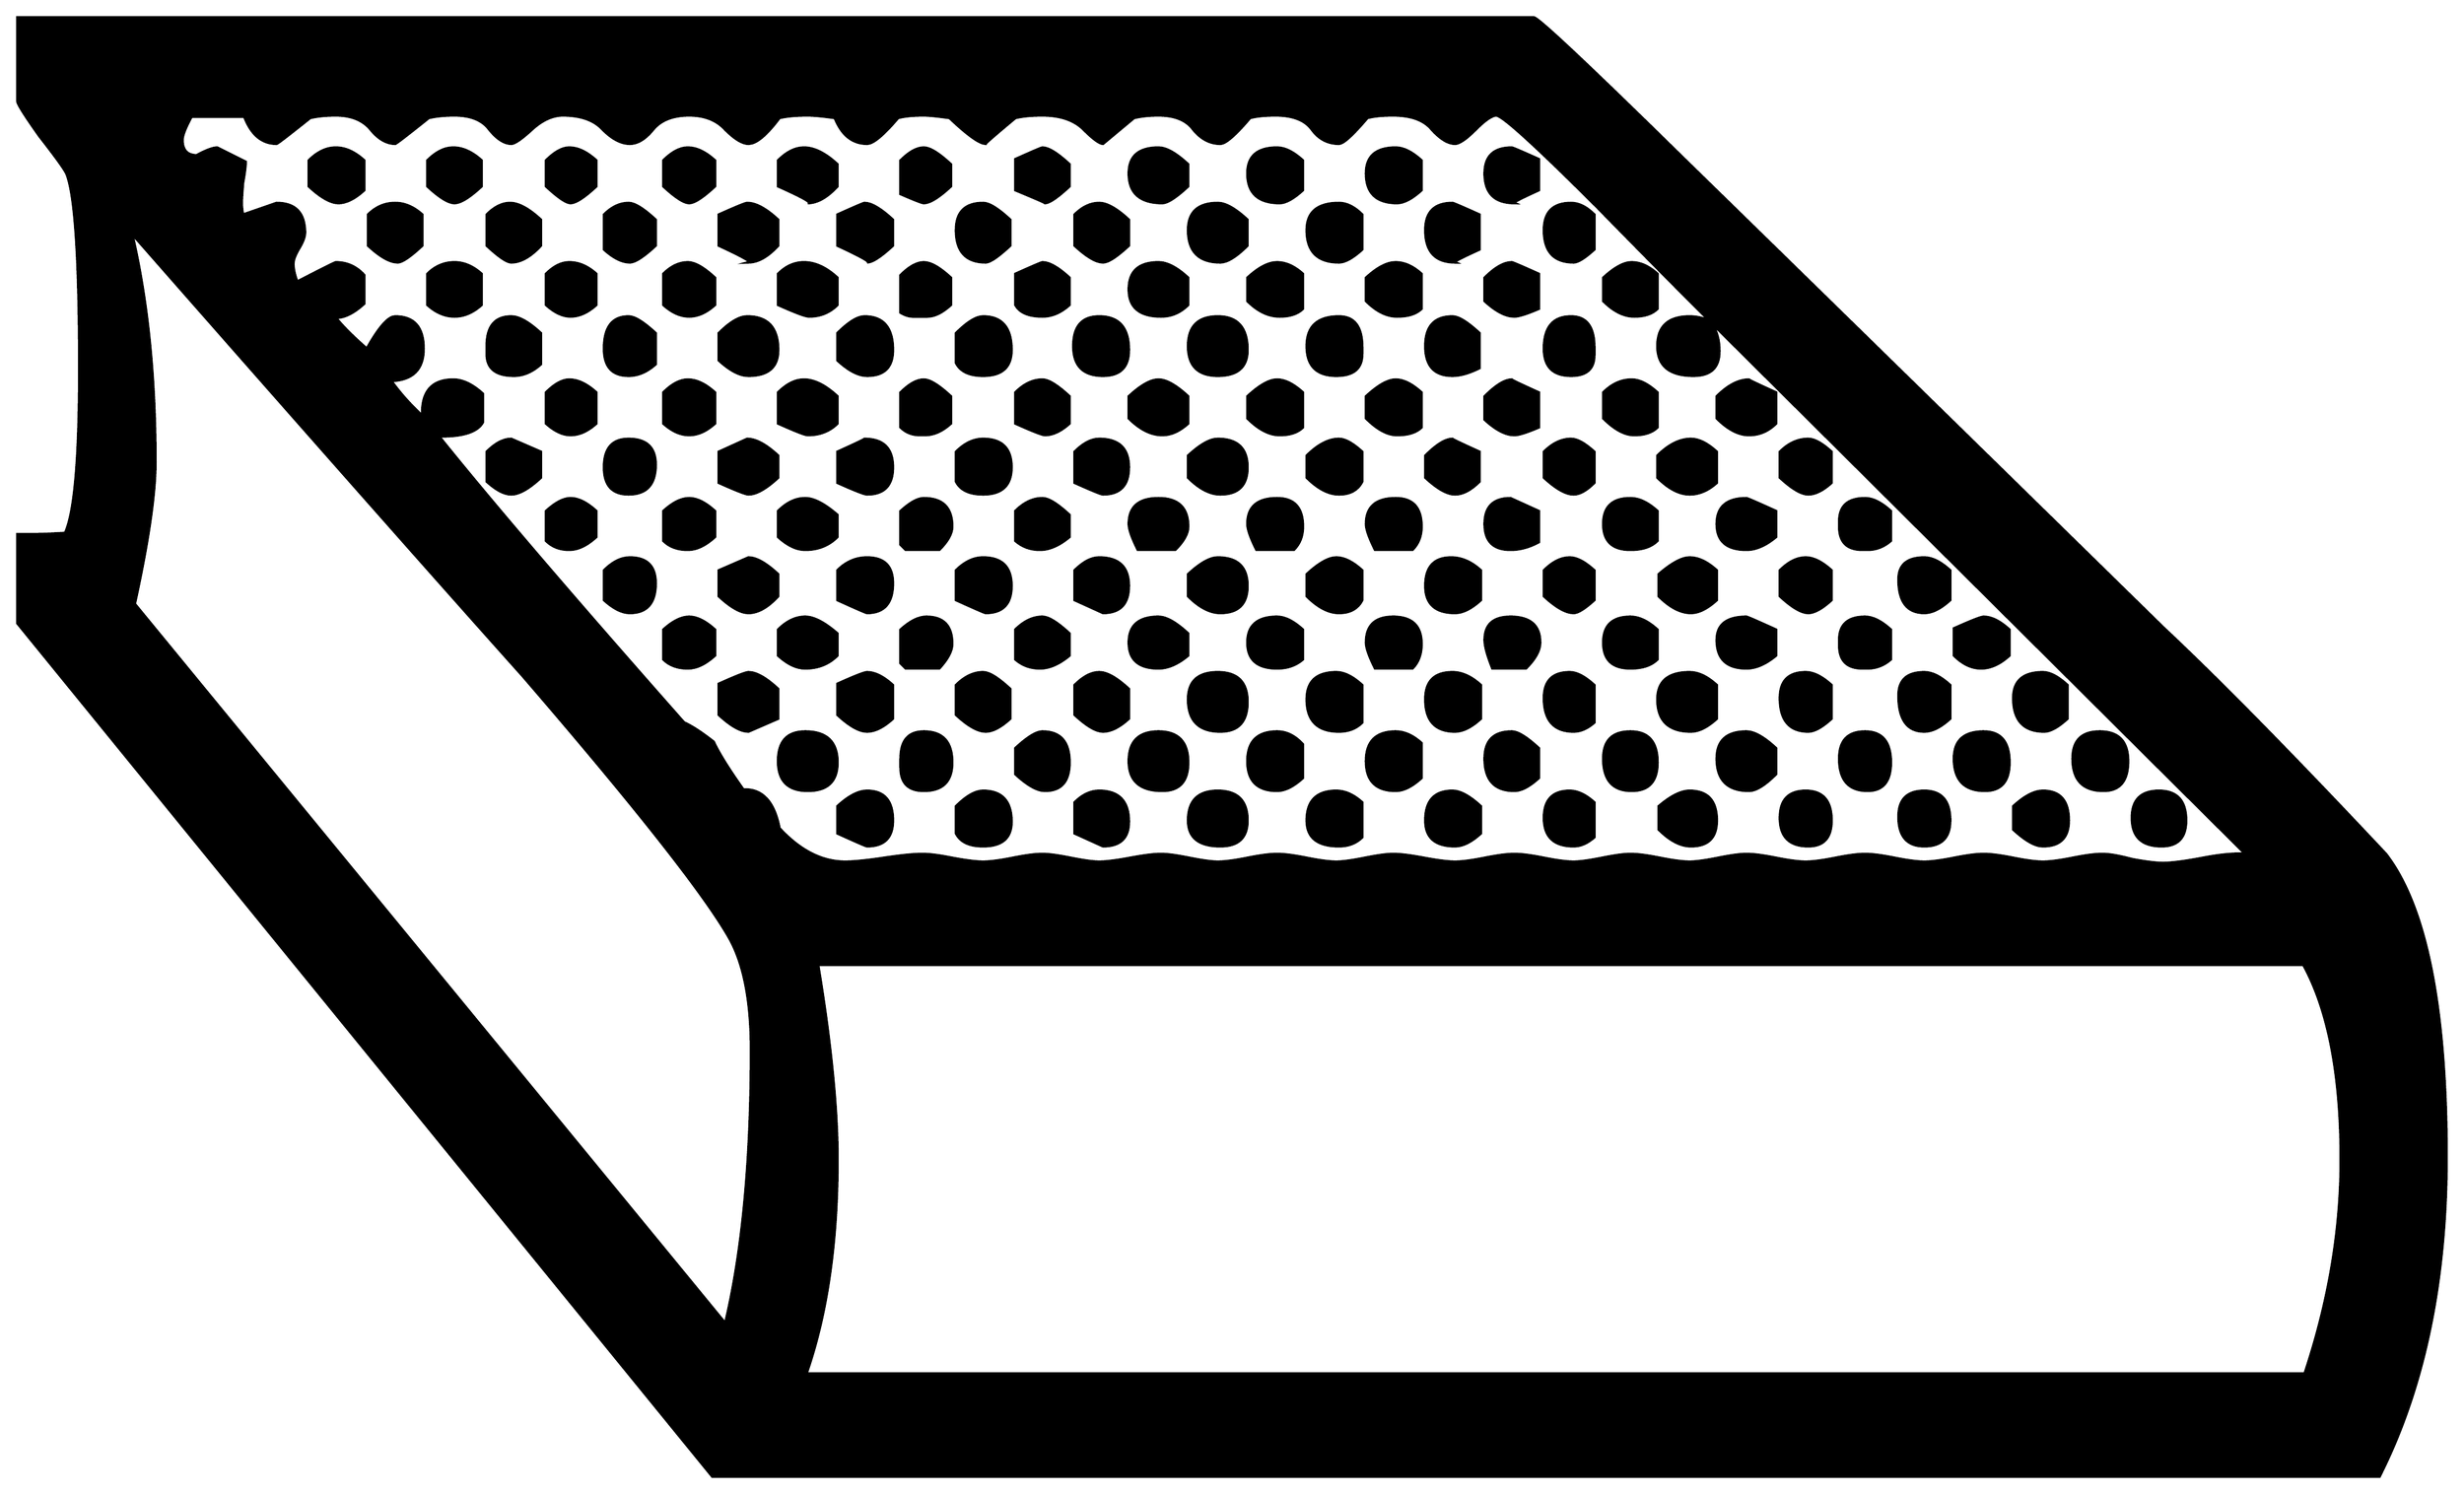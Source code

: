 


\begin{tikzpicture}[y=0.80pt, x=0.80pt, yscale=-1.0, xscale=1.0, inner sep=0pt, outer sep=0pt]
\begin{scope}[shift={(100.0,1854.0)},nonzero rule]
  \path[draw=.,fill=.,line width=1.600pt] (1966.0,-412.0) ..
    controls (1966.0,-315.333) and (1948.667,-232.667) ..
    (1914.0,-164.0) -- (621.0,-164.0) -- (82.0,-826.0) --
    (82.0,-895.0) -- (90.0,-895.0) .. controls (98.0,-895.0) and
    (107.667,-895.333) .. (119.0,-896.0) .. controls (126.333,-912.0)
    and (130.0,-954.333) .. (130.0,-1023.0) .. controls
    (130.0,-1108.333) and (126.667,-1159.0) .. (120.0,-1175.0) ..
    controls (118.0,-1179.0) and (111.0,-1188.667) ..
    (99.0,-1204.0) .. controls (87.667,-1220.0) and (82.0,-1229.0)
    .. (82.0,-1231.0) -- (82.0,-1296.0) -- (1258.0,-1296.0) ..
    controls (1261.333,-1296.0) and (1300.333,-1259.333) ..
    (1375.0,-1186.0) .. controls (1457.667,-1105.333) and
    (1581.333,-984.333) .. (1746.0,-823.0) .. controls
    (1789.333,-782.333) and (1847.0,-723.667) .. (1919.0,-647.0) ..
    controls (1950.333,-606.333) and (1966.0,-528.0) ..
    (1966.0,-412.0) -- cycle(1810.0,-647.0) -- (1395.0,-1060.0)
    .. controls (1399.667,-1054.0) and (1402.0,-1046.333) ..
    (1402.0,-1037.0) .. controls (1402.0,-1024.333) and
    (1395.333,-1018.0) .. (1382.0,-1018.0) .. controls
    (1363.333,-1018.0) and (1354.0,-1025.667) .. (1354.0,-1041.0) ..
    controls (1354.0,-1056.333) and (1362.333,-1064.0) ..
    (1379.0,-1064.0) .. controls (1383.667,-1064.0) and
    (1388.667,-1063.0) .. (1394.0,-1061.0) .. controls
    (1365.333,-1089.667) and (1336.667,-1118.667) .. (1308.0,-1148.0) ..
    controls (1260.0,-1196.0) and (1233.667,-1220.0) ..
    (1229.0,-1220.0) .. controls (1225.667,-1220.0) and
    (1220.333,-1216.333) .. (1213.0,-1209.0) .. controls
    (1205.667,-1201.667) and (1200.333,-1198.0) .. (1197.0,-1198.0) ..
    controls (1191.667,-1198.0) and (1185.667,-1201.667) ..
    (1179.0,-1209.0) .. controls (1173.0,-1216.333) and
    (1163.0,-1220.0) .. (1149.0,-1220.0) .. controls
    (1140.333,-1220.0) and (1133.667,-1219.333) .. (1129.0,-1218.0) ..
    controls (1117.667,-1204.667) and (1110.333,-1198.0) ..
    (1107.0,-1198.0) .. controls (1098.333,-1198.0) and
    (1091.333,-1201.667) .. (1086.0,-1209.0) .. controls
    (1080.667,-1216.333) and (1071.333,-1220.0) .. (1058.0,-1220.0) ..
    controls (1049.333,-1220.0) and (1042.667,-1219.333) ..
    (1038.0,-1218.0) .. controls (1026.667,-1204.667) and
    (1019.0,-1198.0) .. (1015.0,-1198.0) .. controls
    (1007.0,-1198.0) and (1000.0,-1201.667) .. (994.0,-1209.0) ..
    controls (988.667,-1216.333) and (979.667,-1220.0) ..
    (967.0,-1220.0) .. controls (959.667,-1220.0) and
    (953.333,-1219.333) .. (948.0,-1218.0) .. controls
    (932.0,-1204.667) and (924.0,-1198.0) .. (924.0,-1198.0) ..
    controls (921.333,-1198.0) and (916.333,-1201.667) ..
    (909.0,-1209.0) .. controls (901.667,-1216.333) and
    (891.0,-1220.0) .. (877.0,-1220.0) .. controls
    (868.333,-1220.0) and (861.333,-1219.333) .. (856.0,-1218.0) ..
    controls (840.0,-1204.667) and (832.333,-1198.0) ..
    (833.0,-1198.0) .. controls (828.333,-1198.0) and
    (819.0,-1204.667) .. (805.0,-1218.0) .. controls
    (795.667,-1219.333) and (789.0,-1220.0) .. (785.0,-1220.0) ..
    controls (776.333,-1220.0) and (769.667,-1219.333) ..
    (765.0,-1218.0) .. controls (753.667,-1204.667) and
    (745.667,-1198.0) .. (741.0,-1198.0) .. controls
    (729.667,-1198.0) and (721.333,-1204.667) .. (716.0,-1218.0) ..
    controls (706.667,-1219.333) and (699.667,-1220.0) ..
    (695.0,-1220.0) .. controls (685.667,-1220.0) and
    (678.333,-1219.333) .. (673.0,-1218.0) .. controls
    (663.0,-1204.667) and (655.0,-1198.0) .. (649.0,-1198.0) ..
    controls (644.333,-1198.0) and (638.333,-1201.667) ..
    (631.0,-1209.0) .. controls (624.333,-1216.333) and
    (615.0,-1220.0) .. (603.0,-1220.0) .. controls
    (590.333,-1220.0) and (581.0,-1216.333) .. (575.0,-1209.0) ..
    controls (569.0,-1201.667) and (563.0,-1198.0) ..
    (557.0,-1198.0) .. controls (550.333,-1198.0) and
    (543.333,-1201.667) .. (536.0,-1209.0) .. controls
    (529.333,-1216.333) and (519.0,-1220.0) .. (505.0,-1220.0) ..
    controls (497.0,-1220.0) and (489.0,-1216.333) ..
    (481.0,-1209.0) .. controls (473.0,-1201.667) and
    (467.667,-1198.0) .. (465.0,-1198.0) .. controls
    (459.667,-1198.0) and (454.0,-1201.667) .. (448.0,-1209.0) ..
    controls (442.667,-1216.333) and (433.667,-1220.0) ..
    (421.0,-1220.0) .. controls (413.0,-1220.0) and
    (406.333,-1219.333) .. (401.0,-1218.0) .. controls
    (384.333,-1204.667) and (375.667,-1198.0) .. (375.0,-1198.0) ..
    controls (368.333,-1198.0) and (362.0,-1201.667) ..
    (356.0,-1209.0) .. controls (350.0,-1216.333) and
    (341.0,-1220.0) .. (329.0,-1220.0) .. controls
    (321.0,-1220.0) and (314.333,-1219.333) .. (309.0,-1218.0) ..
    controls (292.333,-1204.667) and (283.667,-1198.0) ..
    (283.0,-1198.0) .. controls (271.667,-1198.0) and
    (263.333,-1205.0) .. (258.0,-1219.0) -- (217.0,-1219.0) ..
    controls (212.333,-1210.333) and (210.0,-1204.333) ..
    (210.0,-1201.0) .. controls (210.0,-1193.0) and
    (213.667,-1189.0) .. (221.0,-1189.0) .. controls
    (228.333,-1193.0) and (233.667,-1195.0) .. (237.0,-1195.0) ..
    controls (237.0,-1195.0) and (244.333,-1191.333) ..
    (259.0,-1184.0) .. controls (259.0,-1180.667) and
    (258.333,-1175.333) .. (257.0,-1168.0) .. controls
    (256.333,-1160.667) and (256.0,-1155.333) .. (256.0,-1152.0) ..
    controls (256.0,-1148.667) and (256.333,-1145.667) ..
    (257.0,-1143.0) .. controls (274.333,-1149.0) and
    (283.0,-1152.0) .. (283.0,-1152.0) .. controls
    (297.667,-1152.0) and (305.0,-1144.333) .. (305.0,-1129.0) ..
    controls (305.0,-1125.667) and (303.333,-1121.333) ..
    (300.0,-1116.0) .. controls (297.333,-1111.333) and
    (296.0,-1107.667) .. (296.0,-1105.0) .. controls
    (296.0,-1101.0) and (297.0,-1096.333) .. (299.0,-1091.0) ..
    controls (318.333,-1101.0) and (328.333,-1106.0) ..
    (329.0,-1106.0) .. controls (337.667,-1106.0) and
    (345.0,-1102.667) .. (351.0,-1096.0) -- (351.0,-1074.0) ..
    controls (343.0,-1066.667) and (335.667,-1063.0) ..
    (329.0,-1063.0) .. controls (334.333,-1056.333) and
    (342.333,-1048.333) .. (353.0,-1039.0) .. controls
    (362.333,-1055.667) and (369.667,-1064.0) .. (375.0,-1064.0) ..
    controls (389.667,-1064.0) and (397.0,-1055.667) ..
    (397.0,-1039.0) .. controls (397.0,-1023.0) and
    (388.667,-1014.667) .. (372.0,-1014.0) .. controls
    (378.667,-1004.667) and (386.667,-995.667) .. (396.0,-987.0) ..
    controls (395.333,-1005.667) and (403.333,-1015.0) ..
    (420.0,-1015.0) .. controls (427.333,-1015.0) and
    (435.0,-1011.333) .. (443.0,-1004.0) -- (443.0,-982.0) ..
    controls (439.0,-974.667) and (428.333,-971.0) .. (411.0,-971.0)
    -- (409.0,-971.0) .. controls (449.667,-920.333) and
    (513.0,-846.333) .. (599.0,-749.0) .. controls (605.0,-746.333)
    and (612.667,-741.333) .. (622.0,-734.0) .. controls
    (626.0,-725.333) and (633.667,-713.0) .. (645.0,-697.0) ..
    controls (659.667,-697.667) and (669.0,-687.667) .. (673.0,-667.0)
    .. controls (689.0,-649.667) and (706.0,-641.0) ..
    (724.0,-641.0) .. controls (730.667,-641.0) and (740.667,-642.0)
    .. (754.0,-644.0) .. controls (767.333,-646.0) and
    (777.333,-647.0) .. (784.0,-647.0) .. controls (789.333,-647.0)
    and (797.0,-646.0) .. (807.0,-644.0) .. controls
    (817.667,-642.0) and (825.667,-641.0) .. (831.0,-641.0) ..
    controls (836.333,-641.0) and (844.0,-642.0) .. (854.0,-644.0)
    .. controls (864.0,-646.0) and (871.667,-647.0) ..
    (877.0,-647.0) .. controls (881.667,-647.0) and (889.0,-646.0)
    .. (899.0,-644.0) .. controls (909.0,-642.0) and
    (916.333,-641.0) .. (921.0,-641.0) .. controls (926.333,-641.0)
    and (934.333,-642.0) .. (945.0,-644.0) .. controls
    (955.667,-646.0) and (963.667,-647.0) .. (969.0,-647.0) ..
    controls (973.667,-647.0) and (981.0,-646.0) .. (991.0,-644.0)
    .. controls (1001.0,-642.0) and (1008.333,-641.0) ..
    (1013.0,-641.0) .. controls (1018.333,-641.0) and
    (1026.0,-642.0) .. (1036.0,-644.0) .. controls
    (1046.0,-646.0) and (1053.667,-647.0) .. (1059.0,-647.0) ..
    controls (1064.333,-647.0) and (1072.0,-646.0) ..
    (1082.0,-644.0) .. controls (1092.0,-642.0) and
    (1099.667,-641.0) .. (1105.0,-641.0) .. controls
    (1109.667,-641.0) and (1117.0,-642.0) .. (1127.0,-644.0) ..
    controls (1137.0,-646.0) and (1144.333,-647.0) ..
    (1149.0,-647.0) .. controls (1154.333,-647.0) and
    (1162.333,-646.0) .. (1173.0,-644.0) .. controls
    (1183.667,-642.0) and (1191.667,-641.0) .. (1197.0,-641.0) ..
    controls (1202.333,-641.0) and (1210.0,-642.0) ..
    (1220.0,-644.0) .. controls (1230.0,-646.0) and
    (1237.667,-647.0) .. (1243.0,-647.0) .. controls
    (1248.333,-647.0) and (1256.0,-646.0) .. (1266.0,-644.0) ..
    controls (1276.0,-642.0) and (1283.667,-641.0) ..
    (1289.0,-641.0) .. controls (1293.667,-641.0) and
    (1301.0,-642.0) .. (1311.0,-644.0) .. controls
    (1321.0,-646.0) and (1328.333,-647.0) .. (1333.0,-647.0) ..
    controls (1338.333,-647.0) and (1346.0,-646.0) ..
    (1356.0,-644.0) .. controls (1366.0,-642.0) and
    (1373.667,-641.0) .. (1379.0,-641.0) .. controls
    (1383.667,-641.0) and (1391.0,-642.0) .. (1401.0,-644.0) ..
    controls (1411.0,-646.0) and (1418.333,-647.0) ..
    (1423.0,-647.0) .. controls (1428.333,-647.0) and
    (1436.0,-646.0) .. (1446.0,-644.0) .. controls
    (1456.0,-642.0) and (1463.667,-641.0) .. (1469.0,-641.0) ..
    controls (1474.333,-641.0) and (1482.0,-642.0) ..
    (1492.0,-644.0) .. controls (1502.0,-646.0) and
    (1509.667,-647.0) .. (1515.0,-647.0) .. controls
    (1520.333,-647.0) and (1528.0,-646.0) .. (1538.0,-644.0) ..
    controls (1548.0,-642.0) and (1555.667,-641.0) ..
    (1561.0,-641.0) .. controls (1566.333,-641.0) and
    (1574.0,-642.0) .. (1584.0,-644.0) .. controls
    (1594.0,-646.0) and (1601.667,-647.0) .. (1607.0,-647.0) ..
    controls (1612.333,-647.0) and (1620.0,-646.0) ..
    (1630.0,-644.0) .. controls (1640.0,-642.0) and
    (1647.667,-641.0) .. (1653.0,-641.0) .. controls
    (1658.333,-641.0) and (1666.0,-642.0) .. (1676.0,-644.0) ..
    controls (1686.0,-646.0) and (1693.667,-647.0) ..
    (1699.0,-647.0) .. controls (1704.333,-647.0) and
    (1712.0,-645.667) .. (1722.0,-643.0) .. controls
    (1732.667,-641.0) and (1740.667,-640.0) .. (1746.0,-640.0) ..
    controls (1752.667,-640.0) and (1763.0,-641.333) ..
    (1777.0,-644.0) .. controls (1791.0,-646.667) and
    (1802.0,-647.667) .. (1810.0,-647.0) -- cycle(1884.0,-410.0)
    .. controls (1884.0,-475.333) and (1874.333,-525.667) ..
    (1855.0,-561.0) -- (703.0,-561.0) .. controls (713.0,-500.333)
    and (718.0,-450.0) .. (718.0,-410.0) .. controls
    (718.0,-345.333) and (710.0,-290.0) .. (694.0,-244.0) --
    (1856.0,-244.0) .. controls (1874.667,-300.0) and
    (1884.0,-355.333) .. (1884.0,-410.0) -- cycle(651.0,-495.0) ..
    controls (651.0,-533.0) and (645.333,-562.0) .. (634.0,-582.0)
    .. controls (614.667,-616.0) and (561.333,-683.667) ..
    (474.0,-785.0) .. controls (406.0,-861.0) and (305.0,-975.333)
    .. (171.0,-1128.0) .. controls (183.0,-1076.667) and
    (189.0,-1017.667) .. (189.0,-951.0) .. controls (189.0,-926.333)
    and (183.667,-889.667) .. (173.0,-841.0) -- (631.0,-283.0) ..
    controls (644.333,-339.0) and (651.0,-409.667) .. (651.0,-495.0)
    -- cycle(1354.0,-1070.0) .. controls (1350.0,-1066.0) and
    (1344.0,-1064.0) .. (1336.0,-1064.0) .. controls
    (1328.0,-1064.0) and (1320.0,-1068.0) .. (1312.0,-1076.0) --
    (1312.0,-1094.0) .. controls (1320.667,-1102.0) and
    (1328.0,-1106.0) .. (1334.0,-1106.0) .. controls
    (1340.667,-1106.0) and (1347.333,-1103.0) .. (1354.0,-1097.0) --
    (1354.0,-1070.0) -- cycle(1535.0,-890.0) .. controls
    (1529.667,-885.333) and (1523.667,-883.0) .. (1517.0,-883.0) --
    (1513.0,-883.0) .. controls (1501.0,-883.0) and
    (1495.0,-889.0) .. (1495.0,-901.0) -- (1495.0,-905.0) ..
    controls (1495.0,-917.0) and (1501.667,-923.0) ..
    (1515.0,-923.0) .. controls (1521.0,-923.0) and
    (1527.667,-919.667) .. (1535.0,-913.0) -- (1535.0,-890.0) --
    cycle(1764.0,-673.0) .. controls (1764.0,-659.667) and
    (1757.667,-653.0) .. (1745.0,-653.0) .. controls
    (1729.667,-653.0) and (1722.0,-660.333) .. (1722.0,-675.0) ..
    controls (1722.0,-689.0) and (1729.0,-696.0) ..
    (1743.0,-696.0) .. controls (1757.0,-696.0) and
    (1764.0,-688.333) .. (1764.0,-673.0) -- cycle(1446.0,-981.0)
    .. controls (1440.0,-975.0) and (1433.0,-972.0) ..
    (1425.0,-972.0) .. controls (1417.0,-972.0) and
    (1408.667,-976.333) .. (1400.0,-985.0) -- (1400.0,-1002.0) ..
    controls (1408.667,-1010.667) and (1417.0,-1015.0) ..
    (1425.0,-1015.0) .. controls (1424.333,-1015.0) and
    (1431.333,-1011.667) .. (1446.0,-1005.0) -- (1446.0,-981.0) --
    cycle(1489.0,-935.0) .. controls (1482.333,-929.0) and
    (1476.333,-926.0) .. (1471.0,-926.0) .. controls
    (1465.667,-926.0) and (1458.333,-930.333) .. (1449.0,-939.0) --
    (1449.0,-959.0) .. controls (1455.667,-965.667) and
    (1463.0,-969.0) .. (1471.0,-969.0) .. controls
    (1475.667,-969.0) and (1481.667,-965.667) .. (1489.0,-959.0) --
    (1489.0,-935.0) -- cycle(1581.0,-844.0) .. controls
    (1573.667,-837.333) and (1567.0,-834.0) .. (1561.0,-834.0) ..
    controls (1547.667,-834.0) and (1541.0,-842.667) ..
    (1541.0,-860.0) .. controls (1541.0,-871.333) and
    (1547.667,-877.0) .. (1561.0,-877.0) .. controls
    (1567.0,-877.0) and (1573.667,-873.667) .. (1581.0,-867.0) --
    (1581.0,-844.0) -- cycle(1627.0,-801.0) .. controls
    (1619.667,-794.333) and (1612.333,-791.0) .. (1605.0,-791.0) ..
    controls (1597.667,-791.0) and (1590.667,-794.333) ..
    (1584.0,-801.0) -- (1584.0,-822.0) .. controls
    (1597.333,-828.0) and (1605.0,-831.0) .. (1607.0,-831.0) ..
    controls (1613.0,-831.0) and (1619.667,-827.667) ..
    (1627.0,-821.0) -- (1627.0,-801.0) -- cycle(1719.0,-719.0)
    .. controls (1719.0,-703.667) and (1712.667,-696.0) ..
    (1700.0,-696.0) .. controls (1684.0,-696.0) and
    (1676.0,-704.333) .. (1676.0,-721.0) .. controls
    (1676.0,-735.0) and (1683.0,-742.0) .. (1697.0,-742.0) ..
    controls (1711.667,-742.0) and (1719.0,-734.333) ..
    (1719.0,-719.0) -- cycle(1672.0,-752.0) .. controls
    (1664.667,-745.333) and (1658.667,-742.0) .. (1654.0,-742.0) ..
    controls (1638.0,-742.0) and (1630.0,-750.667) ..
    (1630.0,-768.0) .. controls (1630.0,-781.333) and
    (1637.667,-788.0) .. (1653.0,-788.0) .. controls
    (1658.333,-788.0) and (1664.667,-784.667) .. (1672.0,-778.0) --
    (1672.0,-752.0) -- cycle(1262.0,-1162.0) .. controls
    (1247.333,-1155.333) and (1241.0,-1152.0) .. (1243.0,-1152.0) ..
    controls (1227.667,-1152.0) and (1220.0,-1159.667) ..
    (1220.0,-1175.0) .. controls (1220.0,-1188.333) and
    (1227.0,-1195.0) .. (1241.0,-1195.0) .. controls
    (1241.667,-1195.0) and (1248.667,-1192.0) .. (1262.0,-1186.0) --
    (1262.0,-1162.0) -- cycle(1305.0,-1116.0) .. controls
    (1297.667,-1109.333) and (1292.333,-1106.0) .. (1289.0,-1106.0) ..
    controls (1273.667,-1106.0) and (1266.0,-1114.333) ..
    (1266.0,-1131.0) .. controls (1266.0,-1145.0) and
    (1273.0,-1152.0) .. (1287.0,-1152.0) .. controls
    (1293.0,-1152.0) and (1299.0,-1149.0) .. (1305.0,-1143.0) --
    (1305.0,-1116.0) -- cycle(1305.0,-1034.0) .. controls
    (1305.0,-1023.333) and (1299.0,-1018.0) .. (1287.0,-1018.0) ..
    controls (1273.0,-1018.0) and (1266.0,-1025.0) ..
    (1266.0,-1039.0) .. controls (1266.0,-1055.667) and
    (1273.0,-1064.0) .. (1287.0,-1064.0) .. controls
    (1299.0,-1064.0) and (1305.0,-1056.0) .. (1305.0,-1040.0) --
    (1305.0,-1034.0) -- cycle(1354.0,-978.0) .. controls
    (1350.0,-974.0) and (1344.0,-972.0) .. (1336.0,-972.0) ..
    controls (1328.667,-972.0) and (1320.667,-976.333) ..
    (1312.0,-985.0) -- (1312.0,-1005.0) .. controls
    (1318.667,-1011.667) and (1326.0,-1015.0) .. (1334.0,-1015.0) ..
    controls (1340.0,-1015.0) and (1346.667,-1011.667) ..
    (1354.0,-1005.0) -- (1354.0,-978.0) -- cycle(1262.0,-1070.0)
    .. controls (1252.667,-1066.0) and (1246.333,-1064.0) ..
    (1243.0,-1064.0) .. controls (1236.333,-1064.0) and
    (1228.667,-1068.0) .. (1220.0,-1076.0) -- (1220.0,-1094.0) ..
    controls (1228.0,-1102.0) and (1235.0,-1106.0) ..
    (1241.0,-1106.0) .. controls (1241.667,-1106.0) and
    (1248.667,-1103.0) .. (1262.0,-1097.0) -- (1262.0,-1070.0) --
    cycle(1446.0,-893.0) .. controls (1438.0,-886.333) and
    (1430.333,-883.0) .. (1423.0,-883.0) .. controls
    (1407.667,-883.0) and (1400.0,-889.667) .. (1400.0,-903.0) ..
    controls (1400.0,-916.333) and (1407.667,-923.0) ..
    (1423.0,-923.0) .. controls (1423.667,-923.0) and
    (1431.333,-919.667) .. (1446.0,-913.0) -- (1446.0,-893.0) --
    cycle(1535.0,-798.0) .. controls (1529.667,-793.333) and
    (1523.667,-791.0) .. (1517.0,-791.0) -- (1513.0,-791.0) ..
    controls (1501.0,-791.0) and (1495.0,-797.0) ..
    (1495.0,-809.0) -- (1495.0,-813.0) .. controls
    (1495.0,-825.0) and (1501.667,-831.0) .. (1515.0,-831.0) ..
    controls (1521.0,-831.0) and (1527.667,-827.667) ..
    (1535.0,-821.0) -- (1535.0,-798.0) -- cycle(1581.0,-752.0)
    .. controls (1573.667,-745.333) and (1567.0,-742.0) ..
    (1561.0,-742.0) .. controls (1547.667,-742.0) and
    (1541.0,-751.333) .. (1541.0,-770.0) .. controls
    (1541.0,-782.0) and (1547.667,-788.0) .. (1561.0,-788.0) ..
    controls (1567.0,-788.0) and (1573.667,-784.667) ..
    (1581.0,-778.0) -- (1581.0,-752.0) -- cycle(1673.0,-673.0)
    .. controls (1673.0,-659.667) and (1666.333,-653.0) ..
    (1653.0,-653.0) .. controls (1647.0,-653.0) and
    (1639.333,-657.333) .. (1630.0,-666.0) -- (1630.0,-684.0) ..
    controls (1638.667,-692.0) and (1646.333,-696.0) ..
    (1653.0,-696.0) .. controls (1666.333,-696.0) and
    (1673.0,-688.333) .. (1673.0,-673.0) -- cycle(1400.0,-935.0)
    .. controls (1393.333,-929.0) and (1386.333,-926.0) ..
    (1379.0,-926.0) .. controls (1371.0,-926.0) and
    (1362.667,-930.333) .. (1354.0,-939.0) -- (1354.0,-956.0) ..
    controls (1362.667,-964.667) and (1371.333,-969.0) ..
    (1380.0,-969.0) .. controls (1386.0,-969.0) and
    (1392.667,-965.667) .. (1400.0,-959.0) -- (1400.0,-935.0) --
    cycle(1489.0,-844.0) .. controls (1481.667,-837.333) and
    (1475.667,-834.0) .. (1471.0,-834.0) .. controls
    (1465.667,-834.0) and (1458.333,-838.333) .. (1449.0,-847.0) --
    (1449.0,-867.0) .. controls (1455.667,-873.667) and
    (1462.333,-877.0) .. (1469.0,-877.0) .. controls
    (1475.0,-877.0) and (1481.667,-873.667) .. (1489.0,-867.0) --
    (1489.0,-844.0) -- cycle(1627.0,-718.0) .. controls
    (1627.0,-703.333) and (1620.667,-696.0) .. (1608.0,-696.0) ..
    controls (1592.0,-696.0) and (1584.0,-704.333) ..
    (1584.0,-721.0) .. controls (1584.0,-735.0) and
    (1591.667,-742.0) .. (1607.0,-742.0) .. controls
    (1620.333,-742.0) and (1627.0,-734.0) .. (1627.0,-718.0) --
    cycle(1216.0,-1116.0) .. controls (1201.333,-1109.333) and
    (1195.0,-1106.0) .. (1197.0,-1106.0) .. controls
    (1181.667,-1106.0) and (1174.0,-1114.333) .. (1174.0,-1131.0) ..
    controls (1174.0,-1145.0) and (1181.0,-1152.0) ..
    (1195.0,-1152.0) .. controls (1195.667,-1152.0) and
    (1202.667,-1149.0) .. (1216.0,-1143.0) -- (1216.0,-1116.0) --
    cycle(1171.0,-1162.0) .. controls (1163.667,-1155.333) and
    (1157.333,-1152.0) .. (1152.0,-1152.0) .. controls
    (1136.0,-1152.0) and (1128.0,-1159.667) .. (1128.0,-1175.0) ..
    controls (1128.0,-1188.333) and (1135.667,-1195.0) ..
    (1151.0,-1195.0) .. controls (1157.0,-1195.0) and
    (1163.667,-1191.667) .. (1171.0,-1185.0) -- (1171.0,-1162.0) --
    cycle(1216.0,-1024.0) .. controls (1208.0,-1020.0) and
    (1201.0,-1018.0) .. (1195.0,-1018.0) .. controls
    (1181.0,-1018.0) and (1174.0,-1025.667) .. (1174.0,-1041.0) ..
    controls (1174.0,-1056.333) and (1181.0,-1064.0) ..
    (1195.0,-1064.0) .. controls (1199.667,-1064.0) and
    (1206.667,-1059.667) .. (1216.0,-1051.0) -- (1216.0,-1024.0) --
    cycle(1354.0,-890.0) .. controls (1349.333,-885.333) and
    (1342.333,-883.0) .. (1333.0,-883.0) .. controls
    (1319.0,-883.0) and (1312.0,-889.667) .. (1312.0,-903.0) ..
    controls (1312.0,-916.333) and (1319.0,-923.0) ..
    (1333.0,-923.0) .. controls (1339.667,-923.0) and
    (1346.667,-919.667) .. (1354.0,-913.0) -- (1354.0,-890.0) --
    cycle(1581.0,-673.0) .. controls (1581.0,-659.667) and
    (1574.333,-653.0) .. (1561.0,-653.0) .. controls
    (1547.667,-653.0) and (1541.0,-660.667) .. (1541.0,-676.0) ..
    controls (1541.0,-689.333) and (1547.667,-696.0) ..
    (1561.0,-696.0) .. controls (1574.333,-696.0) and
    (1581.0,-688.333) .. (1581.0,-673.0) -- cycle(1171.0,-1070.0)
    .. controls (1167.0,-1066.0) and (1160.667,-1064.0) ..
    (1152.0,-1064.0) .. controls (1144.0,-1064.0) and
    (1136.0,-1068.0) .. (1128.0,-1076.0) -- (1128.0,-1094.0) ..
    controls (1136.667,-1102.0) and (1144.333,-1106.0) ..
    (1151.0,-1106.0) .. controls (1157.667,-1106.0) and
    (1164.333,-1103.0) .. (1171.0,-1097.0) -- (1171.0,-1070.0) --
    cycle(1262.0,-978.0) .. controls (1252.667,-974.0) and
    (1246.333,-972.0) .. (1243.0,-972.0) .. controls
    (1236.333,-972.0) and (1228.667,-976.0) .. (1220.0,-984.0) --
    (1220.0,-1002.0) .. controls (1228.667,-1010.667) and
    (1235.667,-1015.0) .. (1241.0,-1015.0) .. controls
    (1240.333,-1015.0) and (1247.333,-1011.667) .. (1262.0,-1005.0) --
    (1262.0,-978.0) -- cycle(1446.0,-801.0) .. controls
    (1438.0,-794.333) and (1430.333,-791.0) .. (1423.0,-791.0) ..
    controls (1407.667,-791.0) and (1400.0,-798.333) ..
    (1400.0,-813.0) .. controls (1400.0,-825.0) and
    (1407.667,-831.0) .. (1423.0,-831.0) .. controls
    (1423.667,-831.0) and (1431.333,-827.667) .. (1446.0,-821.0) --
    (1446.0,-801.0) -- cycle(1489.0,-752.0) .. controls
    (1481.667,-745.333) and (1475.667,-742.0) .. (1471.0,-742.0) ..
    controls (1456.333,-742.0) and (1449.0,-750.667) ..
    (1449.0,-768.0) .. controls (1449.0,-781.333) and
    (1455.667,-788.0) .. (1469.0,-788.0) .. controls
    (1475.0,-788.0) and (1481.667,-784.667) .. (1489.0,-778.0) --
    (1489.0,-752.0) -- cycle(1535.0,-718.0) .. controls
    (1535.0,-703.333) and (1529.0,-696.0) .. (1517.0,-696.0) ..
    controls (1502.333,-696.0) and (1495.0,-704.333) ..
    (1495.0,-721.0) .. controls (1495.0,-735.0) and
    (1501.667,-742.0) .. (1515.0,-742.0) .. controls
    (1528.333,-742.0) and (1535.0,-734.0) .. (1535.0,-718.0) --
    cycle(1305.0,-935.0) .. controls (1299.0,-929.0) and
    (1293.667,-926.0) .. (1289.0,-926.0) .. controls
    (1283.0,-926.0) and (1275.333,-930.333) .. (1266.0,-939.0) --
    (1266.0,-959.0) .. controls (1272.667,-965.667) and
    (1279.667,-969.0) .. (1287.0,-969.0) .. controls
    (1291.667,-969.0) and (1297.667,-965.667) .. (1305.0,-959.0) --
    (1305.0,-935.0) -- cycle(1400.0,-844.0) .. controls
    (1392.667,-837.333) and (1386.0,-834.0) .. (1380.0,-834.0) ..
    controls (1372.0,-834.0) and (1363.667,-838.333) ..
    (1355.0,-847.0) -- (1355.0,-864.0) .. controls
    (1365.0,-872.667) and (1373.0,-877.0) .. (1379.0,-877.0) ..
    controls (1385.667,-877.0) and (1392.667,-873.667) ..
    (1400.0,-867.0) -- (1400.0,-844.0) -- cycle(1125.0,-1116.0)
    .. controls (1117.667,-1109.333) and (1111.667,-1106.0) ..
    (1107.0,-1106.0) .. controls (1090.333,-1106.0) and
    (1082.0,-1114.333) .. (1082.0,-1131.0) .. controls
    (1082.0,-1145.0) and (1090.333,-1152.0) .. (1107.0,-1152.0) ..
    controls (1113.0,-1152.0) and (1119.0,-1149.0) ..
    (1125.0,-1143.0) -- (1125.0,-1116.0) --
    cycle(1079.0,-1162.0) .. controls (1071.667,-1155.333) and
    (1065.667,-1152.0) .. (1061.0,-1152.0) .. controls
    (1044.333,-1152.0) and (1036.0,-1159.667) .. (1036.0,-1175.0) ..
    controls (1036.0,-1188.333) and (1043.667,-1195.0) ..
    (1059.0,-1195.0) .. controls (1065.0,-1195.0) and
    (1071.667,-1191.667) .. (1079.0,-1185.0) -- (1079.0,-1162.0) --
    cycle(1125.0,-1035.0) .. controls (1125.0,-1023.667) and
    (1118.333,-1018.0) .. (1105.0,-1018.0) .. controls
    (1089.667,-1018.0) and (1082.0,-1025.667) .. (1082.0,-1041.0) ..
    controls (1082.0,-1056.333) and (1090.333,-1064.0) ..
    (1107.0,-1064.0) .. controls (1119.0,-1064.0) and
    (1125.0,-1056.0) .. (1125.0,-1040.0) -- (1125.0,-1035.0) --
    cycle(1262.0,-889.0) .. controls (1254.667,-885.0) and
    (1247.333,-883.0) .. (1240.0,-883.0) .. controls
    (1226.667,-883.0) and (1220.0,-889.667) .. (1220.0,-903.0) ..
    controls (1220.0,-916.333) and (1226.667,-923.0) ..
    (1240.0,-923.0) .. controls (1240.0,-923.0) and
    (1247.333,-919.667) .. (1262.0,-913.0) -- (1262.0,-889.0) --
    cycle(1354.0,-798.0) .. controls (1349.333,-793.333) and
    (1342.333,-791.0) .. (1333.0,-791.0) .. controls
    (1319.0,-791.0) and (1312.0,-797.667) .. (1312.0,-811.0) ..
    controls (1312.0,-824.333) and (1319.0,-831.0) ..
    (1333.0,-831.0) .. controls (1339.667,-831.0) and
    (1346.667,-827.667) .. (1354.0,-821.0) -- (1354.0,-798.0) --
    cycle(1489.0,-673.0) .. controls (1489.0,-659.667) and
    (1483.0,-653.0) .. (1471.0,-653.0) .. controls
    (1456.333,-653.0) and (1449.0,-660.333) .. (1449.0,-675.0) ..
    controls (1449.0,-689.0) and (1455.667,-696.0) ..
    (1469.0,-696.0) .. controls (1482.333,-696.0) and
    (1489.0,-688.333) .. (1489.0,-673.0) -- cycle(1171.0,-978.0)
    .. controls (1167.0,-974.0) and (1160.667,-972.0) ..
    (1152.0,-972.0) .. controls (1144.667,-972.0) and
    (1136.667,-976.333) .. (1128.0,-985.0) -- (1128.0,-1002.0) ..
    controls (1137.333,-1010.667) and (1145.0,-1015.0) ..
    (1151.0,-1015.0) .. controls (1157.0,-1015.0) and
    (1163.667,-1011.667) .. (1171.0,-1005.0) -- (1171.0,-978.0) --
    cycle(1079.0,-1070.0) .. controls (1075.0,-1066.0) and
    (1069.0,-1064.0) .. (1061.0,-1064.0) .. controls
    (1052.333,-1064.0) and (1044.0,-1068.0) .. (1036.0,-1076.0) --
    (1036.0,-1094.0) .. controls (1044.667,-1102.0) and
    (1052.333,-1106.0) .. (1059.0,-1106.0) .. controls
    (1065.667,-1106.0) and (1072.333,-1103.0) .. (1079.0,-1097.0) --
    (1079.0,-1070.0) -- cycle(1216.0,-936.0) .. controls
    (1209.333,-929.333) and (1203.0,-926.0) .. (1197.0,-926.0) ..
    controls (1191.0,-926.0) and (1183.333,-930.333) ..
    (1174.0,-939.0) -- (1174.0,-956.0) .. controls
    (1182.667,-964.667) and (1189.667,-969.0) .. (1195.0,-969.0) ..
    controls (1194.333,-969.0) and (1201.333,-965.667) ..
    (1216.0,-959.0) -- (1216.0,-936.0) -- cycle(1036.0,-1119.0)
    .. controls (1027.333,-1110.333) and (1020.333,-1106.0) ..
    (1015.0,-1106.0) .. controls (998.333,-1106.0) and
    (990.0,-1114.333) .. (990.0,-1131.0) .. controls
    (990.0,-1145.0) and (997.667,-1152.0) .. (1013.0,-1152.0) ..
    controls (1019.0,-1152.0) and (1026.667,-1147.667) ..
    (1036.0,-1139.0) -- (1036.0,-1119.0) -- cycle(1400.0,-752.0)
    .. controls (1392.667,-745.333) and (1386.0,-742.0) ..
    (1380.0,-742.0) .. controls (1362.667,-742.0) and
    (1354.0,-750.333) .. (1354.0,-767.0) .. controls
    (1354.0,-781.0) and (1362.333,-788.0) .. (1379.0,-788.0) ..
    controls (1385.667,-788.0) and (1392.667,-784.667) ..
    (1400.0,-778.0) -- (1400.0,-752.0) -- cycle(1446.0,-709.0)
    .. controls (1437.333,-700.333) and (1430.333,-696.0) ..
    (1425.0,-696.0) .. controls (1408.333,-696.0) and
    (1400.0,-704.333) .. (1400.0,-721.0) .. controls
    (1400.0,-735.0) and (1407.667,-742.0) .. (1423.0,-742.0) ..
    controls (1429.0,-742.0) and (1436.667,-737.667) ..
    (1446.0,-729.0) -- (1446.0,-709.0) -- cycle(1305.0,-844.0)
    .. controls (1297.667,-837.333) and (1292.333,-834.0) ..
    (1289.0,-834.0) .. controls (1283.0,-834.0) and
    (1275.333,-838.333) .. (1266.0,-847.0) -- (1266.0,-867.0) ..
    controls (1272.667,-873.667) and (1279.333,-877.0) ..
    (1286.0,-877.0) .. controls (1291.333,-877.0) and
    (1297.667,-873.667) .. (1305.0,-867.0) -- (1305.0,-844.0) --
    cycle(990.0,-1165.0) .. controls (980.667,-1156.333) and
    (974.0,-1152.0) .. (970.0,-1152.0) .. controls
    (952.667,-1152.0) and (944.0,-1159.667) .. (944.0,-1175.0) ..
    controls (944.0,-1188.333) and (951.667,-1195.0) ..
    (967.0,-1195.0) .. controls (973.0,-1195.0) and
    (980.667,-1190.667) .. (990.0,-1182.0) -- (990.0,-1165.0) --
    cycle(1036.0,-1038.0) .. controls (1036.0,-1024.667) and
    (1028.333,-1018.0) .. (1013.0,-1018.0) .. controls
    (997.667,-1018.0) and (990.0,-1025.667) .. (990.0,-1041.0) ..
    controls (990.0,-1056.333) and (997.667,-1064.0) ..
    (1013.0,-1064.0) .. controls (1028.333,-1064.0) and
    (1036.0,-1055.333) .. (1036.0,-1038.0) -- cycle(1171.0,-901.0)
    .. controls (1171.0,-893.667) and (1168.667,-887.667) ..
    (1164.0,-883.0) -- (1135.0,-883.0) .. controls
    (1130.333,-892.333) and (1128.0,-899.0) .. (1128.0,-903.0) ..
    controls (1128.0,-916.333) and (1135.667,-923.0) ..
    (1151.0,-923.0) .. controls (1164.333,-923.0) and
    (1171.0,-915.667) .. (1171.0,-901.0) -- cycle(1263.0,-811.0)
    .. controls (1263.0,-805.0) and (1259.333,-798.333) ..
    (1252.0,-791.0) -- (1226.0,-791.0) .. controls
    (1222.0,-801.0) and (1220.0,-808.333) .. (1220.0,-813.0) ..
    controls (1220.0,-825.0) and (1226.667,-831.0) ..
    (1240.0,-831.0) .. controls (1255.333,-831.0) and
    (1263.0,-824.333) .. (1263.0,-811.0) -- cycle(944.0,-1119.0)
    .. controls (934.667,-1110.333) and (928.0,-1106.0) ..
    (924.0,-1106.0) .. controls (918.667,-1106.0) and
    (911.333,-1110.333) .. (902.0,-1119.0) -- (902.0,-1143.0) ..
    controls (908.0,-1149.0) and (914.333,-1152.0) ..
    (921.0,-1152.0) .. controls (927.0,-1152.0) and
    (934.667,-1147.667) .. (944.0,-1139.0) -- (944.0,-1119.0) --
    cycle(990.0,-1073.0) .. controls (984.0,-1067.0) and
    (977.0,-1064.0) .. (969.0,-1064.0) .. controls
    (952.333,-1064.0) and (944.0,-1071.0) .. (944.0,-1085.0) ..
    controls (944.0,-1099.0) and (951.667,-1106.0) ..
    (967.0,-1106.0) .. controls (973.667,-1106.0) and
    (981.333,-1102.0) .. (990.0,-1094.0) -- (990.0,-1073.0) --
    cycle(1354.0,-718.0) .. controls (1354.0,-703.333) and
    (1347.333,-696.0) .. (1334.0,-696.0) .. controls
    (1319.333,-696.0) and (1312.0,-704.333) .. (1312.0,-721.0) ..
    controls (1312.0,-735.0) and (1319.0,-742.0) ..
    (1333.0,-742.0) .. controls (1347.0,-742.0) and
    (1354.0,-734.0) .. (1354.0,-718.0) -- cycle(1400.0,-673.0)
    .. controls (1400.0,-659.667) and (1393.333,-653.0) ..
    (1380.0,-653.0) .. controls (1372.0,-653.0) and
    (1363.667,-657.333) .. (1355.0,-666.0) -- (1355.0,-684.0) ..
    controls (1364.333,-692.0) and (1372.333,-696.0) ..
    (1379.0,-696.0) .. controls (1393.0,-696.0) and
    (1400.0,-688.333) .. (1400.0,-673.0) -- cycle(1079.0,-978.0)
    .. controls (1075.0,-974.0) and (1069.0,-972.0) ..
    (1061.0,-972.0) .. controls (1053.0,-972.0) and
    (1044.667,-976.333) .. (1036.0,-985.0) -- (1036.0,-1002.0) ..
    controls (1045.333,-1010.667) and (1053.0,-1015.0) ..
    (1059.0,-1015.0) .. controls (1065.0,-1015.0) and
    (1071.667,-1011.667) .. (1079.0,-1005.0) -- (1079.0,-978.0) --
    cycle(1125.0,-936.0) .. controls (1121.667,-929.333) and
    (1115.667,-926.0) .. (1107.0,-926.0) .. controls
    (1099.0,-926.0) and (1090.667,-930.333) .. (1082.0,-939.0) --
    (1082.0,-956.0) .. controls (1090.667,-964.667) and
    (1099.0,-969.0) .. (1107.0,-969.0) .. controls
    (1111.667,-969.0) and (1117.667,-965.667) .. (1125.0,-959.0) --
    (1125.0,-936.0) -- cycle(1217.0,-844.0) .. controls
    (1209.667,-837.333) and (1203.0,-834.0) .. (1197.0,-834.0) ..
    controls (1181.667,-834.0) and (1174.0,-841.0) ..
    (1174.0,-855.0) .. controls (1174.0,-869.667) and
    (1180.667,-877.0) .. (1194.0,-877.0) .. controls
    (1202.0,-877.0) and (1209.667,-873.667) .. (1217.0,-867.0) --
    (1217.0,-844.0) -- cycle(898.0,-1165.0) .. controls
    (888.667,-1156.333) and (882.333,-1152.0) .. (879.0,-1152.0) ..
    controls (879.667,-1152.0) and (872.0,-1155.333) ..
    (856.0,-1162.0) -- (856.0,-1186.0) .. controls
    (869.333,-1192.0) and (876.333,-1195.0) .. (877.0,-1195.0) ..
    controls (881.667,-1195.0) and (888.667,-1190.667) ..
    (898.0,-1182.0) -- (898.0,-1165.0) -- cycle(1305.0,-749.0)
    .. controls (1299.667,-744.333) and (1294.333,-742.0) ..
    (1289.0,-742.0) .. controls (1273.667,-742.0) and
    (1266.0,-750.667) .. (1266.0,-768.0) .. controls
    (1266.0,-781.333) and (1272.667,-788.0) .. (1286.0,-788.0) ..
    controls (1291.333,-788.0) and (1297.667,-784.667) ..
    (1305.0,-778.0) -- (1305.0,-749.0) -- cycle(944.0,-1038.0)
    .. controls (944.0,-1024.667) and (937.333,-1018.0) ..
    (924.0,-1018.0) .. controls (908.667,-1018.0) and
    (901.0,-1025.667) .. (901.0,-1041.0) .. controls
    (901.0,-1056.333) and (907.667,-1064.0) .. (921.0,-1064.0) ..
    controls (936.333,-1064.0) and (944.0,-1055.333) ..
    (944.0,-1038.0) -- cycle(898.0,-1073.0) .. controls
    (891.333,-1067.0) and (884.333,-1064.0) .. (877.0,-1064.0) ..
    controls (866.333,-1064.0) and (859.333,-1067.0) ..
    (856.0,-1073.0) -- (856.0,-1097.0) .. controls
    (869.333,-1103.0) and (876.333,-1106.0) .. (877.0,-1106.0) ..
    controls (882.333,-1106.0) and (889.333,-1102.0) ..
    (898.0,-1094.0) -- (898.0,-1073.0) -- cycle(990.0,-981.0) ..
    controls (983.333,-975.0) and (976.667,-972.0) .. (970.0,-972.0)
    .. controls (961.333,-972.0) and (952.667,-976.333) ..
    (944.0,-985.0) -- (944.0,-1002.0) .. controls
    (953.333,-1010.667) and (961.0,-1015.0) .. (967.0,-1015.0) ..
    controls (973.0,-1015.0) and (980.667,-1010.667) ..
    (990.0,-1002.0) -- (990.0,-981.0) -- cycle(1036.0,-947.0) ..
    controls (1036.0,-933.0) and (1029.0,-926.0) ..
    (1015.0,-926.0) .. controls (1007.0,-926.0) and
    (998.667,-930.333) .. (990.0,-939.0) -- (990.0,-956.0) ..
    controls (999.333,-964.667) and (1007.0,-969.0) ..
    (1013.0,-969.0) .. controls (1028.333,-969.0) and
    (1036.0,-961.667) .. (1036.0,-947.0) -- cycle(1079.0,-901.0)
    .. controls (1079.0,-893.667) and (1076.667,-887.667) ..
    (1072.0,-883.0) -- (1043.0,-883.0) .. controls
    (1038.333,-892.333) and (1036.0,-899.0) .. (1036.0,-903.0) ..
    controls (1036.0,-916.333) and (1043.667,-923.0) ..
    (1059.0,-923.0) .. controls (1072.333,-923.0) and
    (1079.0,-915.667) .. (1079.0,-901.0) -- cycle(1171.0,-810.0)
    .. controls (1171.0,-802.0) and (1168.667,-795.667) ..
    (1164.0,-791.0) -- (1135.0,-791.0) .. controls
    (1130.333,-800.333) and (1128.0,-807.0) .. (1128.0,-811.0) ..
    controls (1128.0,-824.333) and (1135.0,-831.0) ..
    (1149.0,-831.0) .. controls (1163.667,-831.0) and
    (1171.0,-824.0) .. (1171.0,-810.0) -- cycle(1217.0,-752.0)
    .. controls (1209.667,-745.333) and (1203.0,-742.0) ..
    (1197.0,-742.0) .. controls (1181.667,-742.0) and
    (1174.0,-750.333) .. (1174.0,-767.0) .. controls
    (1174.0,-781.0) and (1181.0,-788.0) .. (1195.0,-788.0) ..
    controls (1202.333,-788.0) and (1209.667,-784.667) ..
    (1217.0,-778.0) -- (1217.0,-752.0) -- cycle(806.0,-1165.0)
    .. controls (796.667,-1156.333) and (789.667,-1152.0) ..
    (785.0,-1152.0) .. controls (783.667,-1152.0) and
    (777.667,-1154.333) .. (767.0,-1159.0) -- (767.0,-1185.0) ..
    controls (773.667,-1191.667) and (779.667,-1195.0) ..
    (785.0,-1195.0) .. controls (789.667,-1195.0) and
    (796.667,-1190.667) .. (806.0,-1182.0) -- (806.0,-1165.0) --
    cycle(852.0,-1119.0) .. controls (842.667,-1110.333) and
    (836.333,-1106.0) .. (833.0,-1106.0) .. controls
    (817.667,-1106.0) and (810.0,-1114.333) .. (810.0,-1131.0) ..
    controls (810.0,-1145.0) and (817.0,-1152.0) ..
    (831.0,-1152.0) .. controls (835.667,-1152.0) and
    (842.667,-1147.667) .. (852.0,-1139.0) -- (852.0,-1119.0) --
    cycle(1262.0,-706.0) .. controls (1254.667,-699.333) and
    (1248.333,-696.0) .. (1243.0,-696.0) .. controls
    (1227.667,-696.0) and (1220.0,-704.333) .. (1220.0,-721.0) ..
    controls (1220.0,-735.0) and (1227.0,-742.0) ..
    (1241.0,-742.0) .. controls (1245.667,-742.0) and
    (1252.667,-737.667) .. (1262.0,-729.0) -- (1262.0,-706.0) --
    cycle(1305.0,-660.0) .. controls (1299.667,-655.333) and
    (1294.333,-653.0) .. (1289.0,-653.0) .. controls
    (1273.667,-653.0) and (1266.0,-660.333) .. (1266.0,-675.0) ..
    controls (1266.0,-689.0) and (1272.667,-696.0) ..
    (1286.0,-696.0) .. controls (1292.0,-696.0) and
    (1298.333,-693.0) .. (1305.0,-687.0) -- (1305.0,-660.0) --
    cycle(1125.0,-844.0) .. controls (1121.667,-837.333) and
    (1115.667,-834.0) .. (1107.0,-834.0) .. controls
    (1099.0,-834.0) and (1090.667,-838.333) .. (1082.0,-847.0) --
    (1082.0,-864.0) .. controls (1091.333,-872.667) and
    (1099.0,-877.0) .. (1105.0,-877.0) .. controls
    (1111.0,-877.0) and (1117.667,-873.667) .. (1125.0,-867.0) --
    (1125.0,-844.0) -- cycle(853.0,-1038.0) .. controls
    (853.0,-1024.667) and (845.667,-1018.0) .. (831.0,-1018.0) ..
    controls (820.333,-1018.0) and (813.333,-1021.333) ..
    (810.0,-1028.0) -- (810.0,-1051.0) .. controls
    (818.667,-1059.667) and (825.667,-1064.0) .. (831.0,-1064.0) ..
    controls (845.667,-1064.0) and (853.0,-1055.333) ..
    (853.0,-1038.0) -- cycle(806.0,-1073.0) .. controls
    (799.333,-1067.0) and (793.333,-1064.0) .. (788.0,-1064.0) --
    (776.0,-1064.0) .. controls (773.333,-1064.0) and
    (770.333,-1065.0) .. (767.0,-1067.0) -- (767.0,-1096.0) ..
    controls (773.667,-1102.667) and (779.667,-1106.0) ..
    (785.0,-1106.0) .. controls (790.333,-1106.0) and
    (797.333,-1102.0) .. (806.0,-1094.0) -- (806.0,-1073.0) --
    cycle(898.0,-981.0) .. controls (891.333,-975.0) and
    (885.0,-972.0) .. (879.0,-972.0) .. controls (877.0,-972.0)
    and (869.333,-975.0) .. (856.0,-981.0) -- (856.0,-1005.0) ..
    controls (862.667,-1011.667) and (869.667,-1015.0) ..
    (877.0,-1015.0) .. controls (881.667,-1015.0) and
    (888.667,-1010.667) .. (898.0,-1002.0) -- (898.0,-981.0) --
    cycle(944.0,-947.0) .. controls (944.0,-933.0) and
    (937.333,-926.0) .. (924.0,-926.0) .. controls (922.667,-926.0)
    and (915.333,-929.0) .. (902.0,-935.0) -- (902.0,-959.0) ..
    controls (908.667,-965.667) and (915.0,-969.0) .. (921.0,-969.0)
    .. controls (936.333,-969.0) and (944.0,-961.667) ..
    (944.0,-947.0) -- cycle(990.0,-901.0) .. controls
    (990.0,-895.667) and (986.667,-889.667) .. (980.0,-883.0) --
    (951.0,-883.0) .. controls (946.333,-892.333) and (944.0,-899.0)
    .. (944.0,-903.0) .. controls (944.0,-916.333) and
    (951.667,-923.0) .. (967.0,-923.0) .. controls (982.333,-923.0)
    and (990.0,-915.667) .. (990.0,-901.0) -- cycle(1217.0,-663.0)
    .. controls (1209.667,-656.333) and (1203.0,-653.0) ..
    (1197.0,-653.0) .. controls (1181.667,-653.0) and
    (1174.0,-659.667) .. (1174.0,-673.0) .. controls
    (1174.0,-688.333) and (1181.0,-696.0) .. (1195.0,-696.0) ..
    controls (1201.0,-696.0) and (1208.333,-692.0) ..
    (1217.0,-684.0) -- (1217.0,-663.0) -- cycle(718.0,-1165.0)
    .. controls (710.0,-1156.333) and (702.333,-1152.0) ..
    (695.0,-1152.0) .. controls (699.0,-1152.0) and
    (691.333,-1156.333) .. (672.0,-1165.0) -- (672.0,-1185.0) ..
    controls (678.667,-1191.667) and (685.333,-1195.0) ..
    (692.0,-1195.0) .. controls (700.0,-1195.0) and
    (708.667,-1190.667) .. (718.0,-1182.0) -- (718.0,-1165.0) --
    cycle(761.0,-1119.0) .. controls (751.667,-1110.333) and
    (745.0,-1106.0) .. (741.0,-1106.0) .. controls
    (744.333,-1106.0) and (736.667,-1110.333) .. (718.0,-1119.0) --
    (718.0,-1143.0) .. controls (731.333,-1149.0) and
    (738.333,-1152.0) .. (739.0,-1152.0) .. controls
    (744.333,-1152.0) and (751.667,-1147.667) .. (761.0,-1139.0) --
    (761.0,-1119.0) -- cycle(1036.0,-855.0) .. controls
    (1036.0,-841.0) and (1029.0,-834.0) .. (1015.0,-834.0) ..
    controls (1007.0,-834.0) and (998.667,-838.333) ..
    (990.0,-847.0) -- (990.0,-864.0) .. controls (999.333,-872.667)
    and (1007.0,-877.0) .. (1013.0,-877.0) .. controls
    (1028.333,-877.0) and (1036.0,-869.667) .. (1036.0,-855.0) --
    cycle(1079.0,-798.0) .. controls (1073.667,-793.333) and
    (1067.0,-791.0) .. (1059.0,-791.0) .. controls
    (1043.667,-791.0) and (1036.0,-797.667) .. (1036.0,-811.0) ..
    controls (1036.0,-824.333) and (1043.667,-831.0) ..
    (1059.0,-831.0) .. controls (1065.0,-831.0) and
    (1071.667,-827.667) .. (1079.0,-821.0) -- (1079.0,-798.0) --
    cycle(1125.0,-749.0) .. controls (1120.333,-744.333) and
    (1114.333,-742.0) .. (1107.0,-742.0) .. controls
    (1090.333,-742.0) and (1082.0,-750.333) .. (1082.0,-767.0) ..
    controls (1082.0,-781.0) and (1089.667,-788.0) ..
    (1105.0,-788.0) .. controls (1111.0,-788.0) and
    (1117.667,-784.667) .. (1125.0,-778.0) -- (1125.0,-749.0) --
    cycle(1171.0,-706.0) .. controls (1163.667,-699.333) and
    (1157.0,-696.0) .. (1151.0,-696.0) .. controls
    (1135.667,-696.0) and (1128.0,-703.667) .. (1128.0,-719.0) ..
    controls (1128.0,-734.333) and (1135.667,-742.0) ..
    (1151.0,-742.0) .. controls (1157.667,-742.0) and
    (1164.333,-739.0) .. (1171.0,-733.0) -- (1171.0,-706.0) --
    cycle(761.0,-1038.0) .. controls (761.0,-1024.667) and
    (754.333,-1018.0) .. (741.0,-1018.0) .. controls
    (734.333,-1018.0) and (726.667,-1022.0) .. (718.0,-1030.0) --
    (718.0,-1051.0) .. controls (726.667,-1059.667) and
    (733.667,-1064.0) .. (739.0,-1064.0) .. controls
    (753.667,-1064.0) and (761.0,-1055.333) .. (761.0,-1038.0) --
    cycle(718.0,-1073.0) .. controls (712.0,-1067.0) and
    (704.667,-1064.0) .. (696.0,-1064.0) .. controls
    (693.333,-1064.0) and (685.333,-1067.0) .. (672.0,-1073.0) --
    (672.0,-1097.0) .. controls (678.0,-1103.0) and
    (684.667,-1106.0) .. (692.0,-1106.0) .. controls
    (700.667,-1106.0) and (709.333,-1102.0) .. (718.0,-1094.0) --
    (718.0,-1073.0) -- cycle(806.0,-981.0) .. controls
    (799.333,-975.0) and (792.667,-972.0) .. (786.0,-972.0) --
    (782.0,-972.0) .. controls (776.0,-972.0) and (771.0,-974.0)
    .. (767.0,-978.0) -- (767.0,-1005.0) .. controls
    (773.667,-1011.667) and (779.667,-1015.0) .. (785.0,-1015.0) ..
    controls (789.667,-1015.0) and (796.667,-1010.667) ..
    (806.0,-1002.0) -- (806.0,-981.0) -- cycle(898.0,-893.0) ..
    controls (890.0,-886.333) and (882.333,-883.0) .. (875.0,-883.0)
    .. controls (867.667,-883.0) and (861.333,-885.333) ..
    (856.0,-890.0) -- (856.0,-913.0) .. controls (862.667,-919.667)
    and (869.667,-923.0) .. (877.0,-923.0) .. controls
    (881.667,-923.0) and (888.667,-918.667) .. (898.0,-910.0) --
    (898.0,-893.0) -- cycle(853.0,-947.0) .. controls
    (853.0,-933.0) and (845.667,-926.0) .. (831.0,-926.0) ..
    controls (820.333,-926.0) and (813.333,-929.333) .. (810.0,-936.0)
    -- (810.0,-959.0) .. controls (816.667,-965.667) and
    (823.667,-969.0) .. (831.0,-969.0) .. controls (845.667,-969.0)
    and (853.0,-961.667) .. (853.0,-947.0) -- cycle(944.0,-855.0)
    .. controls (944.0,-841.0) and (937.333,-834.0) ..
    (924.0,-834.0) .. controls (924.0,-834.0) and (916.667,-837.333)
    .. (902.0,-844.0) -- (902.0,-867.0) .. controls
    (908.667,-873.667) and (915.0,-877.0) .. (921.0,-877.0) ..
    controls (936.333,-877.0) and (944.0,-869.667) .. (944.0,-855.0)
    -- cycle(672.0,-1119.0) .. controls (664.0,-1110.333) and
    (656.333,-1106.0) .. (649.0,-1106.0) .. controls
    (652.333,-1106.0) and (644.667,-1110.333) .. (626.0,-1119.0) --
    (626.0,-1143.0) .. controls (639.333,-1149.0) and
    (646.667,-1152.0) .. (648.0,-1152.0) .. controls
    (654.667,-1152.0) and (662.667,-1147.667) .. (672.0,-1139.0) --
    (672.0,-1119.0) -- cycle(990.0,-801.0) .. controls
    (982.0,-794.333) and (974.333,-791.0) .. (967.0,-791.0) ..
    controls (951.667,-791.0) and (944.0,-797.667) .. (944.0,-811.0)
    .. controls (944.0,-824.333) and (951.667,-831.0) ..
    (967.0,-831.0) .. controls (973.0,-831.0) and (980.667,-826.667)
    .. (990.0,-818.0) -- (990.0,-801.0) -- cycle(1036.0,-765.0)
    .. controls (1036.0,-749.667) and (1029.0,-742.0) ..
    (1015.0,-742.0) .. controls (998.333,-742.0) and
    (990.0,-750.333) .. (990.0,-767.0) .. controls (990.0,-781.0)
    and (997.667,-788.0) .. (1013.0,-788.0) .. controls
    (1028.333,-788.0) and (1036.0,-780.333) .. (1036.0,-765.0) --
    cycle(1125.0,-660.0) .. controls (1120.333,-655.333) and
    (1114.333,-653.0) .. (1107.0,-653.0) .. controls
    (1090.333,-653.0) and (1082.0,-659.667) .. (1082.0,-673.0) ..
    controls (1082.0,-688.333) and (1089.667,-696.0) ..
    (1105.0,-696.0) .. controls (1111.667,-696.0) and
    (1118.333,-693.0) .. (1125.0,-687.0) -- (1125.0,-660.0) --
    cycle(623.0,-1165.0) .. controls (613.667,-1156.333) and
    (607.0,-1152.0) .. (603.0,-1152.0) .. controls
    (599.0,-1152.0) and (592.333,-1156.333) .. (583.0,-1165.0) --
    (583.0,-1185.0) .. controls (589.667,-1191.667) and
    (596.0,-1195.0) .. (602.0,-1195.0) .. controls
    (608.667,-1195.0) and (615.667,-1191.667) .. (623.0,-1185.0) --
    (623.0,-1165.0) -- cycle(1079.0,-706.0) .. controls
    (1071.667,-699.333) and (1065.0,-696.0) .. (1059.0,-696.0) ..
    controls (1043.667,-696.0) and (1036.0,-703.667) ..
    (1036.0,-719.0) .. controls (1036.0,-734.333) and
    (1043.667,-742.0) .. (1059.0,-742.0) .. controls
    (1066.333,-742.0) and (1073.0,-738.667) .. (1079.0,-732.0) --
    (1079.0,-706.0) -- cycle(672.0,-1038.0) .. controls
    (672.0,-1024.667) and (664.333,-1018.0) .. (649.0,-1018.0) ..
    controls (642.333,-1018.0) and (634.667,-1022.0) ..
    (626.0,-1030.0) -- (626.0,-1051.0) .. controls
    (634.667,-1059.667) and (642.0,-1064.0) .. (648.0,-1064.0) ..
    controls (664.0,-1064.0) and (672.0,-1055.333) ..
    (672.0,-1038.0) -- cycle(807.0,-901.0) .. controls
    (807.0,-895.667) and (803.667,-889.667) .. (797.0,-883.0) --
    (771.0,-883.0) -- (767.0,-887.0) -- (767.0,-913.0) ..
    controls (774.333,-919.667) and (780.333,-923.0) .. (785.0,-923.0)
    .. controls (799.667,-923.0) and (807.0,-915.667) ..
    (807.0,-901.0) -- cycle(718.0,-981.0) .. controls
    (712.0,-975.0) and (704.333,-972.0) .. (695.0,-972.0) ..
    controls (693.0,-972.0) and (685.333,-975.0) .. (672.0,-981.0)
    -- (672.0,-1005.0) .. controls (678.667,-1011.667) and
    (685.333,-1015.0) .. (692.0,-1015.0) .. controls
    (700.0,-1015.0) and (708.667,-1010.667) .. (718.0,-1002.0) --
    (718.0,-981.0) -- cycle(623.0,-1073.0) .. controls
    (616.333,-1067.0) and (609.667,-1064.0) .. (603.0,-1064.0) ..
    controls (596.333,-1064.0) and (589.667,-1067.0) ..
    (583.0,-1073.0) -- (583.0,-1097.0) .. controls
    (589.0,-1103.0) and (595.333,-1106.0) .. (602.0,-1106.0) ..
    controls (607.333,-1106.0) and (614.333,-1102.0) ..
    (623.0,-1094.0) -- (623.0,-1073.0) -- cycle(898.0,-801.0) ..
    controls (890.0,-794.333) and (882.333,-791.0) .. (875.0,-791.0)
    .. controls (867.667,-791.0) and (861.333,-793.333) ..
    (856.0,-798.0) -- (856.0,-821.0) .. controls (862.667,-827.667)
    and (869.667,-831.0) .. (877.0,-831.0) .. controls
    (881.667,-831.0) and (888.667,-826.667) .. (898.0,-818.0) --
    (898.0,-801.0) -- cycle(944.0,-752.0) .. controls
    (936.667,-745.333) and (930.0,-742.0) .. (924.0,-742.0) ..
    controls (918.667,-742.0) and (911.333,-746.333) .. (902.0,-755.0)
    -- (902.0,-778.0) .. controls (908.667,-784.667) and
    (915.0,-788.0) .. (921.0,-788.0) .. controls (927.0,-788.0)
    and (934.667,-783.667) .. (944.0,-775.0) -- (944.0,-752.0) --
    cycle(1036.0,-673.0) .. controls (1036.0,-659.667) and
    (1029.0,-653.0) .. (1015.0,-653.0) .. controls
    (998.333,-653.0) and (990.0,-659.667) .. (990.0,-673.0) ..
    controls (990.0,-688.333) and (997.667,-696.0) ..
    (1013.0,-696.0) .. controls (1028.333,-696.0) and
    (1036.0,-688.333) .. (1036.0,-673.0) -- cycle(761.0,-947.0) ..
    controls (761.0,-933.0) and (754.333,-926.0) .. (741.0,-926.0)
    .. controls (739.0,-926.0) and (731.333,-929.0) ..
    (718.0,-935.0) -- (718.0,-959.0) .. controls (732.667,-965.667)
    and (739.667,-969.0) .. (739.0,-969.0) .. controls
    (753.667,-969.0) and (761.0,-961.667) .. (761.0,-947.0) --
    cycle(853.0,-855.0) .. controls (853.0,-841.0) and
    (846.333,-834.0) .. (833.0,-834.0) .. controls (832.333,-834.0)
    and (824.667,-837.333) .. (810.0,-844.0) -- (810.0,-867.0) ..
    controls (816.667,-873.667) and (823.667,-877.0) .. (831.0,-877.0)
    .. controls (845.667,-877.0) and (853.0,-869.667) ..
    (853.0,-855.0) -- cycle(577.0,-1119.0) .. controls
    (567.667,-1110.333) and (561.0,-1106.0) .. (557.0,-1106.0) ..
    controls (551.0,-1106.0) and (544.333,-1109.333) ..
    (537.0,-1116.0) -- (537.0,-1143.0) .. controls
    (543.0,-1149.0) and (549.333,-1152.0) .. (556.0,-1152.0) ..
    controls (560.667,-1152.0) and (567.667,-1147.667) ..
    (577.0,-1139.0) -- (577.0,-1119.0) -- cycle(990.0,-718.0) ..
    controls (990.0,-703.333) and (983.333,-696.0) .. (970.0,-696.0)
    .. controls (952.667,-696.0) and (944.0,-703.667) ..
    (944.0,-719.0) .. controls (944.0,-734.333) and (951.667,-742.0)
    .. (967.0,-742.0) .. controls (982.333,-742.0) and
    (990.0,-734.0) .. (990.0,-718.0) -- cycle(531.0,-1165.0) ..
    controls (521.667,-1156.333) and (515.0,-1152.0) ..
    (511.0,-1152.0) .. controls (507.667,-1152.0) and
    (501.333,-1156.333) .. (492.0,-1165.0) -- (492.0,-1185.0) ..
    controls (498.667,-1191.667) and (504.667,-1195.0) ..
    (510.0,-1195.0) .. controls (516.667,-1195.0) and
    (523.667,-1191.667) .. (531.0,-1185.0) -- (531.0,-1165.0) --
    cycle(577.0,-1027.0) .. controls (570.333,-1021.0) and
    (563.333,-1018.0) .. (556.0,-1018.0) .. controls
    (543.333,-1018.0) and (537.0,-1025.0) .. (537.0,-1039.0) ..
    controls (537.0,-1055.667) and (543.333,-1064.0) ..
    (556.0,-1064.0) .. controls (560.667,-1064.0) and
    (567.667,-1059.667) .. (577.0,-1051.0) -- (577.0,-1027.0) --
    cycle(718.0,-893.0) .. controls (711.333,-886.333) and
    (703.0,-883.0) .. (693.0,-883.0) .. controls (686.333,-883.0)
    and (679.333,-886.333) .. (672.0,-893.0) -- (672.0,-913.0) ..
    controls (678.667,-919.667) and (685.667,-923.0) .. (693.0,-923.0)
    .. controls (699.667,-923.0) and (708.0,-918.667) ..
    (718.0,-910.0) -- (718.0,-893.0) -- cycle(807.0,-810.0) ..
    controls (807.0,-804.667) and (803.667,-798.333) .. (797.0,-791.0)
    -- (771.0,-791.0) -- (767.0,-795.0) -- (767.0,-821.0) ..
    controls (774.333,-827.667) and (781.0,-831.0) .. (787.0,-831.0)
    .. controls (800.333,-831.0) and (807.0,-824.0) ..
    (807.0,-810.0) -- cycle(944.0,-672.0) .. controls
    (944.0,-659.333) and (937.333,-653.0) .. (924.0,-653.0) ..
    controls (924.0,-653.0) and (916.667,-656.333) .. (902.0,-663.0)
    -- (902.0,-687.0) .. controls (908.0,-693.0) and
    (914.333,-696.0) .. (921.0,-696.0) .. controls (936.333,-696.0)
    and (944.0,-688.0) .. (944.0,-672.0) -- cycle(531.0,-1073.0)
    .. controls (524.333,-1067.0) and (517.667,-1064.0) ..
    (511.0,-1064.0) .. controls (505.0,-1064.0) and
    (498.667,-1067.0) .. (492.0,-1073.0) -- (492.0,-1097.0) ..
    controls (498.0,-1103.0) and (504.0,-1106.0) ..
    (510.0,-1106.0) .. controls (517.333,-1106.0) and
    (524.333,-1103.0) .. (531.0,-1097.0) -- (531.0,-1073.0) --
    cycle(623.0,-981.0) .. controls (616.333,-975.0) and
    (609.667,-972.0) .. (603.0,-972.0) .. controls (596.333,-972.0)
    and (589.667,-975.0) .. (583.0,-981.0) -- (583.0,-1005.0) ..
    controls (589.667,-1011.667) and (596.0,-1015.0) ..
    (602.0,-1015.0) .. controls (608.667,-1015.0) and
    (615.667,-1011.667) .. (623.0,-1005.0) -- (623.0,-981.0) --
    cycle(672.0,-939.0) .. controls (662.667,-930.333) and
    (655.0,-926.0) .. (649.0,-926.0) .. controls (647.0,-926.0)
    and (639.333,-929.0) .. (626.0,-935.0) -- (626.0,-959.0) ..
    controls (640.667,-965.667) and (648.0,-969.0) .. (648.0,-969.0)
    .. controls (654.667,-969.0) and (662.667,-964.667) ..
    (672.0,-956.0) -- (672.0,-939.0) -- cycle(488.0,-1119.0) ..
    controls (480.0,-1110.333) and (472.333,-1106.0) ..
    (465.0,-1106.0) .. controls (461.667,-1106.0) and
    (455.333,-1110.333) .. (446.0,-1119.0) -- (446.0,-1143.0) ..
    controls (452.0,-1149.0) and (458.0,-1152.0) ..
    (464.0,-1152.0) .. controls (470.667,-1152.0) and
    (478.667,-1147.667) .. (488.0,-1139.0) -- (488.0,-1119.0) --
    cycle(852.0,-752.0) .. controls (844.667,-745.333) and
    (838.333,-742.0) .. (833.0,-742.0) .. controls (827.0,-742.0)
    and (819.333,-746.333) .. (810.0,-755.0) -- (810.0,-778.0) ..
    controls (816.667,-784.667) and (823.667,-788.0) .. (831.0,-788.0)
    .. controls (835.667,-788.0) and (842.667,-783.667) ..
    (852.0,-775.0) -- (852.0,-752.0) -- cycle(898.0,-718.0) ..
    controls (898.0,-703.333) and (891.667,-696.0) .. (879.0,-696.0)
    .. controls (873.0,-696.0) and (865.333,-700.333) ..
    (856.0,-709.0) -- (856.0,-729.0) .. controls (865.333,-737.667)
    and (872.333,-742.0) .. (877.0,-742.0) .. controls
    (891.0,-742.0) and (898.0,-734.0) .. (898.0,-718.0) --
    cycle(761.0,-857.0) .. controls (761.0,-841.667) and
    (754.333,-834.0) .. (741.0,-834.0) .. controls (740.333,-834.0)
    and (732.667,-837.333) .. (718.0,-844.0) -- (718.0,-867.0) ..
    controls (724.667,-873.667) and (732.333,-877.0) .. (741.0,-877.0)
    .. controls (754.333,-877.0) and (761.0,-870.333) ..
    (761.0,-857.0) -- cycle(442.0,-1165.0) .. controls
    (432.667,-1156.333) and (425.667,-1152.0) .. (421.0,-1152.0) ..
    controls (416.333,-1152.0) and (409.333,-1156.333) ..
    (400.0,-1165.0) -- (400.0,-1185.0) .. controls
    (406.667,-1191.667) and (413.333,-1195.0) .. (420.0,-1195.0) ..
    controls (427.333,-1195.0) and (434.667,-1191.667) ..
    (442.0,-1185.0) -- (442.0,-1165.0) -- cycle(488.0,-1027.0)
    .. controls (481.333,-1021.0) and (474.333,-1018.0) ..
    (467.0,-1018.0) .. controls (453.0,-1018.0) and
    (446.0,-1023.667) .. (446.0,-1035.0) -- (446.0,-1041.0) ..
    controls (446.0,-1056.333) and (452.333,-1064.0) ..
    (465.0,-1064.0) .. controls (471.0,-1064.0) and
    (478.667,-1059.667) .. (488.0,-1051.0) -- (488.0,-1027.0) --
    cycle(442.0,-1073.0) .. controls (435.333,-1067.0) and
    (428.333,-1064.0) .. (421.0,-1064.0) .. controls
    (413.667,-1064.0) and (406.667,-1067.0) .. (400.0,-1073.0) --
    (400.0,-1097.0) .. controls (406.0,-1103.0) and
    (413.0,-1106.0) .. (421.0,-1106.0) .. controls
    (428.333,-1106.0) and (435.333,-1103.0) .. (442.0,-1097.0) --
    (442.0,-1073.0) -- cycle(623.0,-893.0) .. controls
    (615.667,-886.333) and (608.667,-883.0) .. (602.0,-883.0) ..
    controls (594.0,-883.0) and (587.667,-885.333) .. (583.0,-890.0)
    -- (583.0,-913.0) .. controls (590.333,-919.667) and
    (597.0,-923.0) .. (603.0,-923.0) .. controls (609.0,-923.0)
    and (615.667,-919.667) .. (623.0,-913.0) -- (623.0,-893.0) --
    cycle(718.0,-801.0) .. controls (711.333,-794.333) and
    (703.0,-791.0) .. (693.0,-791.0) .. controls (686.333,-791.0)
    and (679.333,-794.333) .. (672.0,-801.0) -- (672.0,-821.0) ..
    controls (678.667,-827.667) and (685.667,-831.0) .. (693.0,-831.0)
    .. controls (699.667,-831.0) and (708.0,-826.667) ..
    (718.0,-818.0) -- (718.0,-801.0) -- cycle(807.0,-718.0) ..
    controls (807.0,-703.333) and (799.667,-696.0) .. (785.0,-696.0)
    .. controls (773.0,-696.0) and (767.0,-702.0) ..
    (767.0,-714.0) -- (767.0,-721.0) .. controls (767.0,-735.0)
    and (773.0,-742.0) .. (785.0,-742.0) .. controls
    (799.667,-742.0) and (807.0,-734.0) .. (807.0,-718.0) --
    cycle(853.0,-672.0) .. controls (853.0,-659.333) and
    (845.667,-653.0) .. (831.0,-653.0) .. controls (820.333,-653.0)
    and (813.333,-656.333) .. (810.0,-663.0) -- (810.0,-684.0) ..
    controls (818.0,-692.0) and (825.0,-696.0) .. (831.0,-696.0)
    .. controls (845.667,-696.0) and (853.0,-688.0) ..
    (853.0,-672.0) -- cycle(531.0,-981.0) .. controls
    (524.333,-975.0) and (517.667,-972.0) .. (511.0,-972.0) ..
    controls (505.0,-972.0) and (498.667,-975.0) .. (492.0,-981.0)
    -- (492.0,-1005.0) .. controls (498.667,-1011.667) and
    (504.667,-1015.0) .. (510.0,-1015.0) .. controls
    (516.667,-1015.0) and (523.667,-1011.667) .. (531.0,-1005.0) --
    (531.0,-981.0) -- cycle(577.0,-949.0) .. controls
    (577.0,-933.667) and (570.0,-926.0) .. (556.0,-926.0) ..
    controls (543.333,-926.0) and (537.0,-933.0) .. (537.0,-947.0)
    .. controls (537.0,-961.667) and (543.333,-969.0) ..
    (556.0,-969.0) .. controls (570.0,-969.0) and (577.0,-962.333)
    .. (577.0,-949.0) -- cycle(672.0,-847.0) .. controls
    (664.0,-838.333) and (656.333,-834.0) .. (649.0,-834.0) ..
    controls (643.0,-834.0) and (635.333,-838.333) .. (626.0,-847.0)
    -- (626.0,-867.0) .. controls (641.333,-873.667) and
    (649.0,-877.0) .. (649.0,-877.0) .. controls (655.0,-877.0)
    and (662.667,-872.667) .. (672.0,-864.0) -- (672.0,-847.0) --
    cycle(761.0,-752.0) .. controls (753.667,-745.333) and
    (747.0,-742.0) .. (741.0,-742.0) .. controls (735.0,-742.0)
    and (727.333,-746.333) .. (718.0,-755.0) -- (718.0,-779.0) ..
    controls (731.333,-785.0) and (739.0,-788.0) .. (741.0,-788.0)
    .. controls (747.0,-788.0) and (753.667,-784.667) ..
    (761.0,-778.0) -- (761.0,-752.0) -- cycle(396.0,-1119.0) ..
    controls (386.667,-1110.333) and (380.333,-1106.0) ..
    (377.0,-1106.0) .. controls (371.0,-1106.0) and
    (363.333,-1110.333) .. (354.0,-1119.0) -- (354.0,-1143.0) ..
    controls (360.0,-1149.0) and (367.0,-1152.0) ..
    (375.0,-1152.0) .. controls (382.333,-1152.0) and
    (389.333,-1149.0) .. (396.0,-1143.0) -- (396.0,-1119.0) --
    cycle(351.0,-1162.0) .. controls (343.667,-1155.333) and
    (337.0,-1152.0) .. (331.0,-1152.0) .. controls
    (325.0,-1152.0) and (317.333,-1156.333) .. (308.0,-1165.0) --
    (308.0,-1185.0) .. controls (314.667,-1191.667) and
    (321.667,-1195.0) .. (329.0,-1195.0) .. controls
    (336.333,-1195.0) and (343.667,-1191.667) .. (351.0,-1185.0) --
    (351.0,-1162.0) -- cycle(488.0,-939.0) .. controls
    (478.667,-930.333) and (471.0,-926.0) .. (465.0,-926.0) ..
    controls (459.667,-926.0) and (453.333,-929.333) .. (446.0,-936.0)
    -- (446.0,-959.0) .. controls (452.667,-965.667) and
    (459.0,-969.0) .. (465.0,-969.0) .. controls (465.0,-969.0)
    and (472.667,-965.667) .. (488.0,-959.0) -- (488.0,-939.0) --
    cycle(531.0,-893.0) .. controls (523.667,-886.333) and
    (516.667,-883.0) .. (510.0,-883.0) .. controls (502.667,-883.0)
    and (496.667,-885.333) .. (492.0,-890.0) -- (492.0,-913.0) ..
    controls (499.333,-919.667) and (505.667,-923.0) .. (511.0,-923.0)
    .. controls (517.0,-923.0) and (523.667,-919.667) ..
    (531.0,-913.0) -- (531.0,-893.0) -- cycle(623.0,-801.0) ..
    controls (615.667,-794.333) and (608.667,-791.0) .. (602.0,-791.0)
    .. controls (594.0,-791.0) and (587.667,-793.333) ..
    (583.0,-798.0) -- (583.0,-821.0) .. controls (590.333,-827.667)
    and (597.0,-831.0) .. (603.0,-831.0) .. controls
    (609.0,-831.0) and (615.667,-827.667) .. (623.0,-821.0) --
    (623.0,-801.0) -- cycle(672.0,-752.0) .. controls
    (656.667,-745.333) and (649.0,-742.0) .. (649.0,-742.0) ..
    controls (643.0,-742.0) and (635.333,-746.333) .. (626.0,-755.0)
    -- (626.0,-779.0) .. controls (639.333,-785.0) and
    (647.0,-788.0) .. (649.0,-788.0) .. controls (655.0,-788.0)
    and (662.667,-783.667) .. (672.0,-775.0) -- (672.0,-752.0) --
    cycle(718.0,-718.0) .. controls (718.0,-703.333) and
    (710.333,-696.0) .. (695.0,-696.0) .. controls (679.667,-696.0)
    and (672.0,-703.667) .. (672.0,-719.0) .. controls
    (672.0,-734.333) and (679.0,-742.0) .. (693.0,-742.0) ..
    controls (709.667,-742.0) and (718.0,-734.0) .. (718.0,-718.0)
    -- cycle(761.0,-673.0) .. controls (761.0,-659.667) and
    (754.333,-653.0) .. (741.0,-653.0) .. controls (740.333,-653.0)
    and (732.667,-656.333) .. (718.0,-663.0) -- (718.0,-684.0) ..
    controls (726.667,-692.0) and (734.333,-696.0) .. (741.0,-696.0)
    .. controls (754.333,-696.0) and (761.0,-688.333) ..
    (761.0,-673.0) -- cycle(577.0,-857.0) .. controls
    (577.0,-841.667) and (570.333,-834.0) .. (557.0,-834.0) ..
    controls (551.0,-834.0) and (544.333,-837.333) .. (537.0,-844.0)
    -- (537.0,-867.0) .. controls (543.667,-873.667) and
    (550.333,-877.0) .. (557.0,-877.0) .. controls (570.333,-877.0)
    and (577.0,-870.333) .. (577.0,-857.0) -- cycle;
\end{scope}

\end{tikzpicture}

